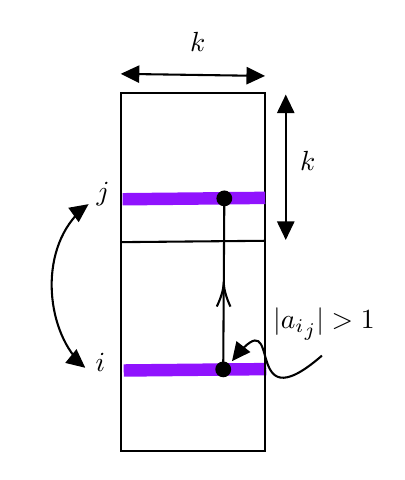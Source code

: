 

\tikzset{every picture/.style={line width=0.75pt}} %set default line width to 0.75pt        

\begin{tikzpicture}[x=0.75pt,y=0.75pt,yscale=-1,xscale=1]
%uncomment if require: \path (0,300); %set diagram left start at 0, and has height of 300

%Straight Lines [id:da3987772168380741] 
\draw [color={rgb, 255:red, 144; green, 19; blue, 254 }  ,draw opacity=1 ][fill={rgb, 255:red, 245; green, 166; blue, 35 }  ,fill opacity=1 ][line width=2.25]    (52.02,221.07) -- (120.69,220.4)(52.05,224.07) -- (120.71,223.4) ;
%Shape: Rectangle [id:dp4540860363039436] 
\draw   (50.87,88.67) -- (120.2,88.67) -- (120.2,261.4) -- (50.87,261.4) -- cycle ;
%Straight Lines [id:da9300394535026744] 
\draw    (50.87,160.73) -- (120.2,160.07) ;
%Shape: Circle [id:dp49882419469536754] 
\draw  [fill={rgb, 255:red, 0; green, 0; blue, 0 }  ,fill opacity=1 ] (96.67,222.03) .. controls (96.67,220.21) and (98.14,218.73) .. (99.97,218.73) .. controls (101.79,218.73) and (103.27,220.21) .. (103.27,222.03) .. controls (103.27,223.86) and (101.79,225.33) .. (99.97,225.33) .. controls (98.14,225.33) and (96.67,223.86) .. (96.67,222.03) -- cycle ;
%Curve Lines [id:da6941956227421298] 
\draw    (147.53,215.4) .. controls (107.68,250.03) and (129.93,186.69) .. (105.74,216.15) ;
\draw [shift={(104.2,218.07)}, rotate = 308.11] [fill={rgb, 255:red, 0; green, 0; blue, 0 }  ][line width=0.08]  [draw opacity=0] (8.93,-4.29) -- (0,0) -- (8.93,4.29) -- cycle    ;
%Straight Lines [id:da581564015532243] 
\draw [color={rgb, 255:red, 144; green, 19; blue, 254 }  ,draw opacity=1 ][fill={rgb, 255:red, 245; green, 166; blue, 35 }  ,fill opacity=1 ][line width=2.25]    (51.52,138.57) -- (120.19,137.9)(51.55,141.57) -- (120.21,140.9) ;
%Curve Lines [id:da6167939978320494] 
\draw    (31.2,219.19) .. controls (14.1,202.25) and (10.7,162.58) .. (32.94,144.09) ;
\draw [shift={(35.08,142.44)}, rotate = 504.29] [fill={rgb, 255:red, 0; green, 0; blue, 0 }  ][line width=0.08]  [draw opacity=0] (8.93,-4.29) -- (0,0) -- (8.93,4.29) -- cycle    ;
\draw [shift={(33.48,221.24)}, rotate = 219.23] [fill={rgb, 255:red, 0; green, 0; blue, 0 }  ][line width=0.08]  [draw opacity=0] (8.93,-4.29) -- (0,0) -- (8.93,4.29) -- cycle    ;
%Straight Lines [id:da21720808633398558] 
\draw    (53.6,79.69) -- (117.1,80.61) ;
\draw [shift={(120.1,80.65)}, rotate = 180.82] [fill={rgb, 255:red, 0; green, 0; blue, 0 }  ][line width=0.08]  [draw opacity=0] (8.93,-4.29) -- (0,0) -- (8.93,4.29) -- cycle    ;
\draw [shift={(50.6,79.65)}, rotate = 0.82] [fill={rgb, 255:red, 0; green, 0; blue, 0 }  ][line width=0.08]  [draw opacity=0] (8.93,-4.29) -- (0,0) -- (8.93,4.29) -- cycle    ;
%Straight Lines [id:da2305583187553364] 
\draw    (130.1,92.65) -- (130.1,156.65) ;
\draw [shift={(130.1,159.65)}, rotate = 270] [fill={rgb, 255:red, 0; green, 0; blue, 0 }  ][line width=0.08]  [draw opacity=0] (8.93,-4.29) -- (0,0) -- (8.93,4.29) -- cycle    ;
\draw [shift={(130.1,89.65)}, rotate = 90] [fill={rgb, 255:red, 0; green, 0; blue, 0 }  ][line width=0.08]  [draw opacity=0] (8.93,-4.29) -- (0,0) -- (8.93,4.29) -- cycle    ;
%Straight Lines [id:da3001798860066407] 
\draw [line width=0.75]    (100.5,139.65) -- (99.97,222.03) ;
\draw [shift={(100.23,180.84)}, rotate = 90.37] [color={rgb, 255:red, 0; green, 0; blue, 0 }  ][line width=0.75]    (10.93,-3.29) .. controls (6.95,-1.4) and (3.31,-0.3) .. (0,0) .. controls (3.31,0.3) and (6.95,1.4) .. (10.93,3.29)   ;
%Shape: Circle [id:dp025947933375819465] 
\draw  [fill={rgb, 255:red, 0; green, 0; blue, 0 }  ,fill opacity=1 ] (97.2,139.65) .. controls (97.2,137.83) and (98.68,136.35) .. (100.5,136.35) .. controls (102.32,136.35) and (103.8,137.83) .. (103.8,139.65) .. controls (103.8,141.47) and (102.32,142.95) .. (100.5,142.95) .. controls (98.68,142.95) and (97.2,141.47) .. (97.2,139.65) -- cycle ;

% Text Node
\draw (122.5,190.67) node [anchor=north west][inner sep=0.75pt]   [align=left] {$\displaystyle {|a_{i}}_{j} | >1$};
% Text Node
\draw (37.5,130.5) node [anchor=north west][inner sep=0.75pt]   [align=left] {$\displaystyle j$};
% Text Node
\draw (37,213) node [anchor=north west][inner sep=0.75pt]   [align=left] {$\displaystyle i$};
% Text Node
\draw (82.5,57.9) node [anchor=north west][inner sep=0.75pt]   [align=left] {$\displaystyle k$};
% Text Node
\draw (135.5,115.4) node [anchor=north west][inner sep=0.75pt]   [align=left] {$\displaystyle k$};


\end{tikzpicture}
